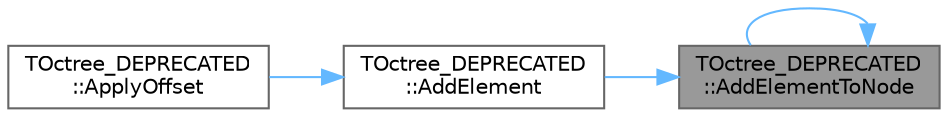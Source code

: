 digraph "TOctree_DEPRECATED::AddElementToNode"
{
 // INTERACTIVE_SVG=YES
 // LATEX_PDF_SIZE
  bgcolor="transparent";
  edge [fontname=Helvetica,fontsize=10,labelfontname=Helvetica,labelfontsize=10];
  node [fontname=Helvetica,fontsize=10,shape=box,height=0.2,width=0.4];
  rankdir="RL";
  Node1 [id="Node000001",label="TOctree_DEPRECATED\l::AddElementToNode",height=0.2,width=0.4,color="gray40", fillcolor="grey60", style="filled", fontcolor="black",tooltip="Adds an element to a node or its children."];
  Node1 -> Node2 [id="edge1_Node000001_Node000002",dir="back",color="steelblue1",style="solid",tooltip=" "];
  Node2 [id="Node000002",label="TOctree_DEPRECATED\l::AddElement",height=0.2,width=0.4,color="grey40", fillcolor="white", style="filled",URL="$d1/dfb/classTOctree__DEPRECATED.html#aff4c7ca514bdb263de836a92f03f492b",tooltip="Adds an element to the octree."];
  Node2 -> Node3 [id="edge2_Node000002_Node000003",dir="back",color="steelblue1",style="solid",tooltip=" "];
  Node3 [id="Node000003",label="TOctree_DEPRECATED\l::ApplyOffset",height=0.2,width=0.4,color="grey40", fillcolor="white", style="filled",URL="$d1/dfb/classTOctree__DEPRECATED.html#a9ca49ee8586fe4a12910c93213d646a3",tooltip="Apply an arbitrary offset to all elements in the tree InOffset - offset to apply bGlobalOctree - hint..."];
  Node1 -> Node1 [id="edge3_Node000001_Node000001",dir="back",color="steelblue1",style="solid",tooltip=" "];
}
